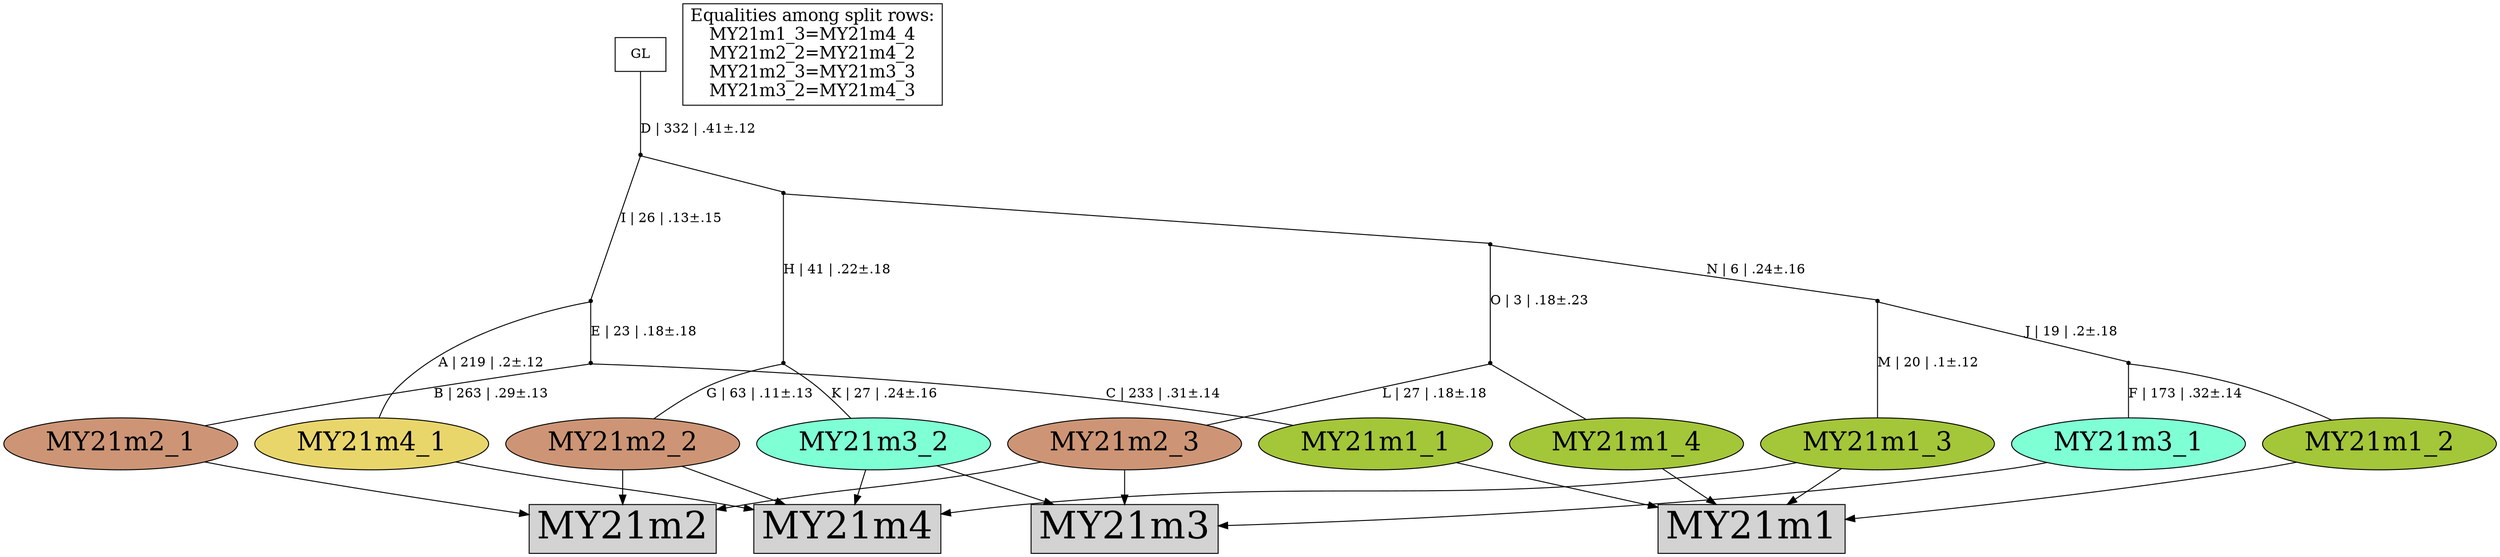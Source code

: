 digraph {
rowMY21m1[label="MY21m1",shape=box,style=filled,fontsize=40];
rowMY21m2[label="MY21m2",shape=box,style=filled,fontsize=40];
rowMY21m3[label="MY21m3",shape=box,style=filled,fontsize=40];
rowMY21m4[label="MY21m4",shape=box,style=filled,fontsize=40];
MY21m1_1[label="MY21m1_1",shape=oval,style=filled,fontsize=28,fillcolor="#a4c639"];
MY21m1_2[label="MY21m1_2",shape=oval,style=filled,fontsize=28,fillcolor="#a4c639"];
MY21m1_3[label="MY21m1_3",shape=oval,style=filled,fontsize=28,fillcolor="#a4c639"];
MY21m1_4[label="MY21m1_4",shape=oval,style=filled,fontsize=28,fillcolor="#a4c639"];
MY21m2_1[label="MY21m2_1",shape=oval,style=filled,fontsize=28,fillcolor="#cd9575"];
MY21m2_2[label="MY21m2_2",shape=oval,style=filled,fontsize=28,fillcolor="#cd9575"];
MY21m2_3[label="MY21m2_3",shape=oval,style=filled,fontsize=28,fillcolor="#cd9575"];
MY21m3_1[label="MY21m3_1",shape=oval,style=filled,fontsize=28,fillcolor="#7fffd4"];
MY21m3_2[label="MY21m3_2",shape=oval,style=filled,fontsize=28,fillcolor="#7fffd4"];
MY21m4_1[label="MY21m4_1",shape=oval,style=filled,fontsize=28,fillcolor="#e9d66b"];
MY21m1_1 -> rowMY21m1[arrowhead="normal"];
MY21m1_2 -> rowMY21m1[arrowhead="normal"];
MY21m1_3 -> rowMY21m1[arrowhead="normal"];
MY21m1_4 -> rowMY21m1[arrowhead="normal"];
MY21m2_1 -> rowMY21m2[arrowhead="normal"];
MY21m2_2 -> rowMY21m2[arrowhead="normal"];
MY21m2_3 -> rowMY21m2[arrowhead="normal"];
MY21m3_1 -> rowMY21m3[arrowhead="normal"];
MY21m3_2 -> rowMY21m3[arrowhead="normal"];
MY21m2_3 -> rowMY21m3[arrowhead="normal"];
MY21m4_1 -> rowMY21m4[arrowhead="normal"];
MY21m2_2 -> rowMY21m4[arrowhead="normal"];
MY21m3_2 -> rowMY21m4[arrowhead="normal"];
MY21m1_3 -> rowMY21m4[arrowhead="normal"];
{rank = same;MY21m1_1;MY21m1_2;MY21m1_3;MY21m1_4;MY21m2_1;MY21m2_2;MY21m2_3;MY21m3_1;MY21m3_2;MY21m4_1;}
legend[label="Equalities among split rows:
MY21m1_3=MY21m4_4
MY21m2_2=MY21m4_2
MY21m2_3=MY21m3_3
MY21m3_2=MY21m4_3
",shape=box,fontsize=18];
Int1[shape=point,style=filled,fillcolor=black,label=""];
Int1 -> MY21m1_2[arrowhead=none, label=""];
Int1 -> MY21m3_1[arrowhead=none, label="F | 173 | .32±.14"];
Int2[shape=point,style=filled,fillcolor=black,label=""];
Int2 -> MY21m1_1[arrowhead=none, label="C | 233 | .31±.14"];
Int2 -> MY21m2_1[arrowhead=none, label="B | 263 | .29±.13"];
Int3[shape=point,style=filled,fillcolor=black,label=""];
Int3 -> MY21m4_1[arrowhead=none, label="A | 219 | .2±.12"];
Int3 -> Int2[arrowhead=none, label="E | 23 | .18±.18"];
Int4[shape=point,style=filled,fillcolor=black,label=""];
Int4 -> MY21m2_2[arrowhead=none, label="G | 63 | .11±.13"];
Int4 -> MY21m3_2[arrowhead=none, label="K | 27 | .24±.16"];
Int5[shape=point,style=filled,fillcolor=black,label=""];
Int5 -> MY21m1_4[arrowhead=none, label=""];
Int5 -> MY21m2_3[arrowhead=none, label="L | 27 | .18±.18"];
Int6[shape=point,style=filled,fillcolor=black,label=""];
Int6 -> MY21m1_3[arrowhead=none, label="M | 20 | .1±.12"];
Int6 -> Int1[arrowhead=none, label="J | 19 | .2±.18"];
Int7[shape=point,style=filled,fillcolor=black,label=""];
Int7 -> Int5[arrowhead=none, label="O | 3 | .18±.23"];
Int7 -> Int6[arrowhead=none, label="N | 6 | .24±.16"];
Int8[shape=point,style=filled,fillcolor=black,label=""];
Int8 -> Int4[arrowhead=none, label="H | 41 | .22±.18"];
Int8 -> Int7[arrowhead=none, label=""];
Int9[shape=point,style=filled,fillcolor=black,label=""];
Int9 -> Int3[arrowhead=none, label="I | 26 | .13±.15"];
Int9 -> Int8[arrowhead=none, label=""];
GL[label="GL",shape=box,style=filled,fillcolor=white];
GL -> Int9[arrowhead=none, label="D | 332 | .41±.12"];
}